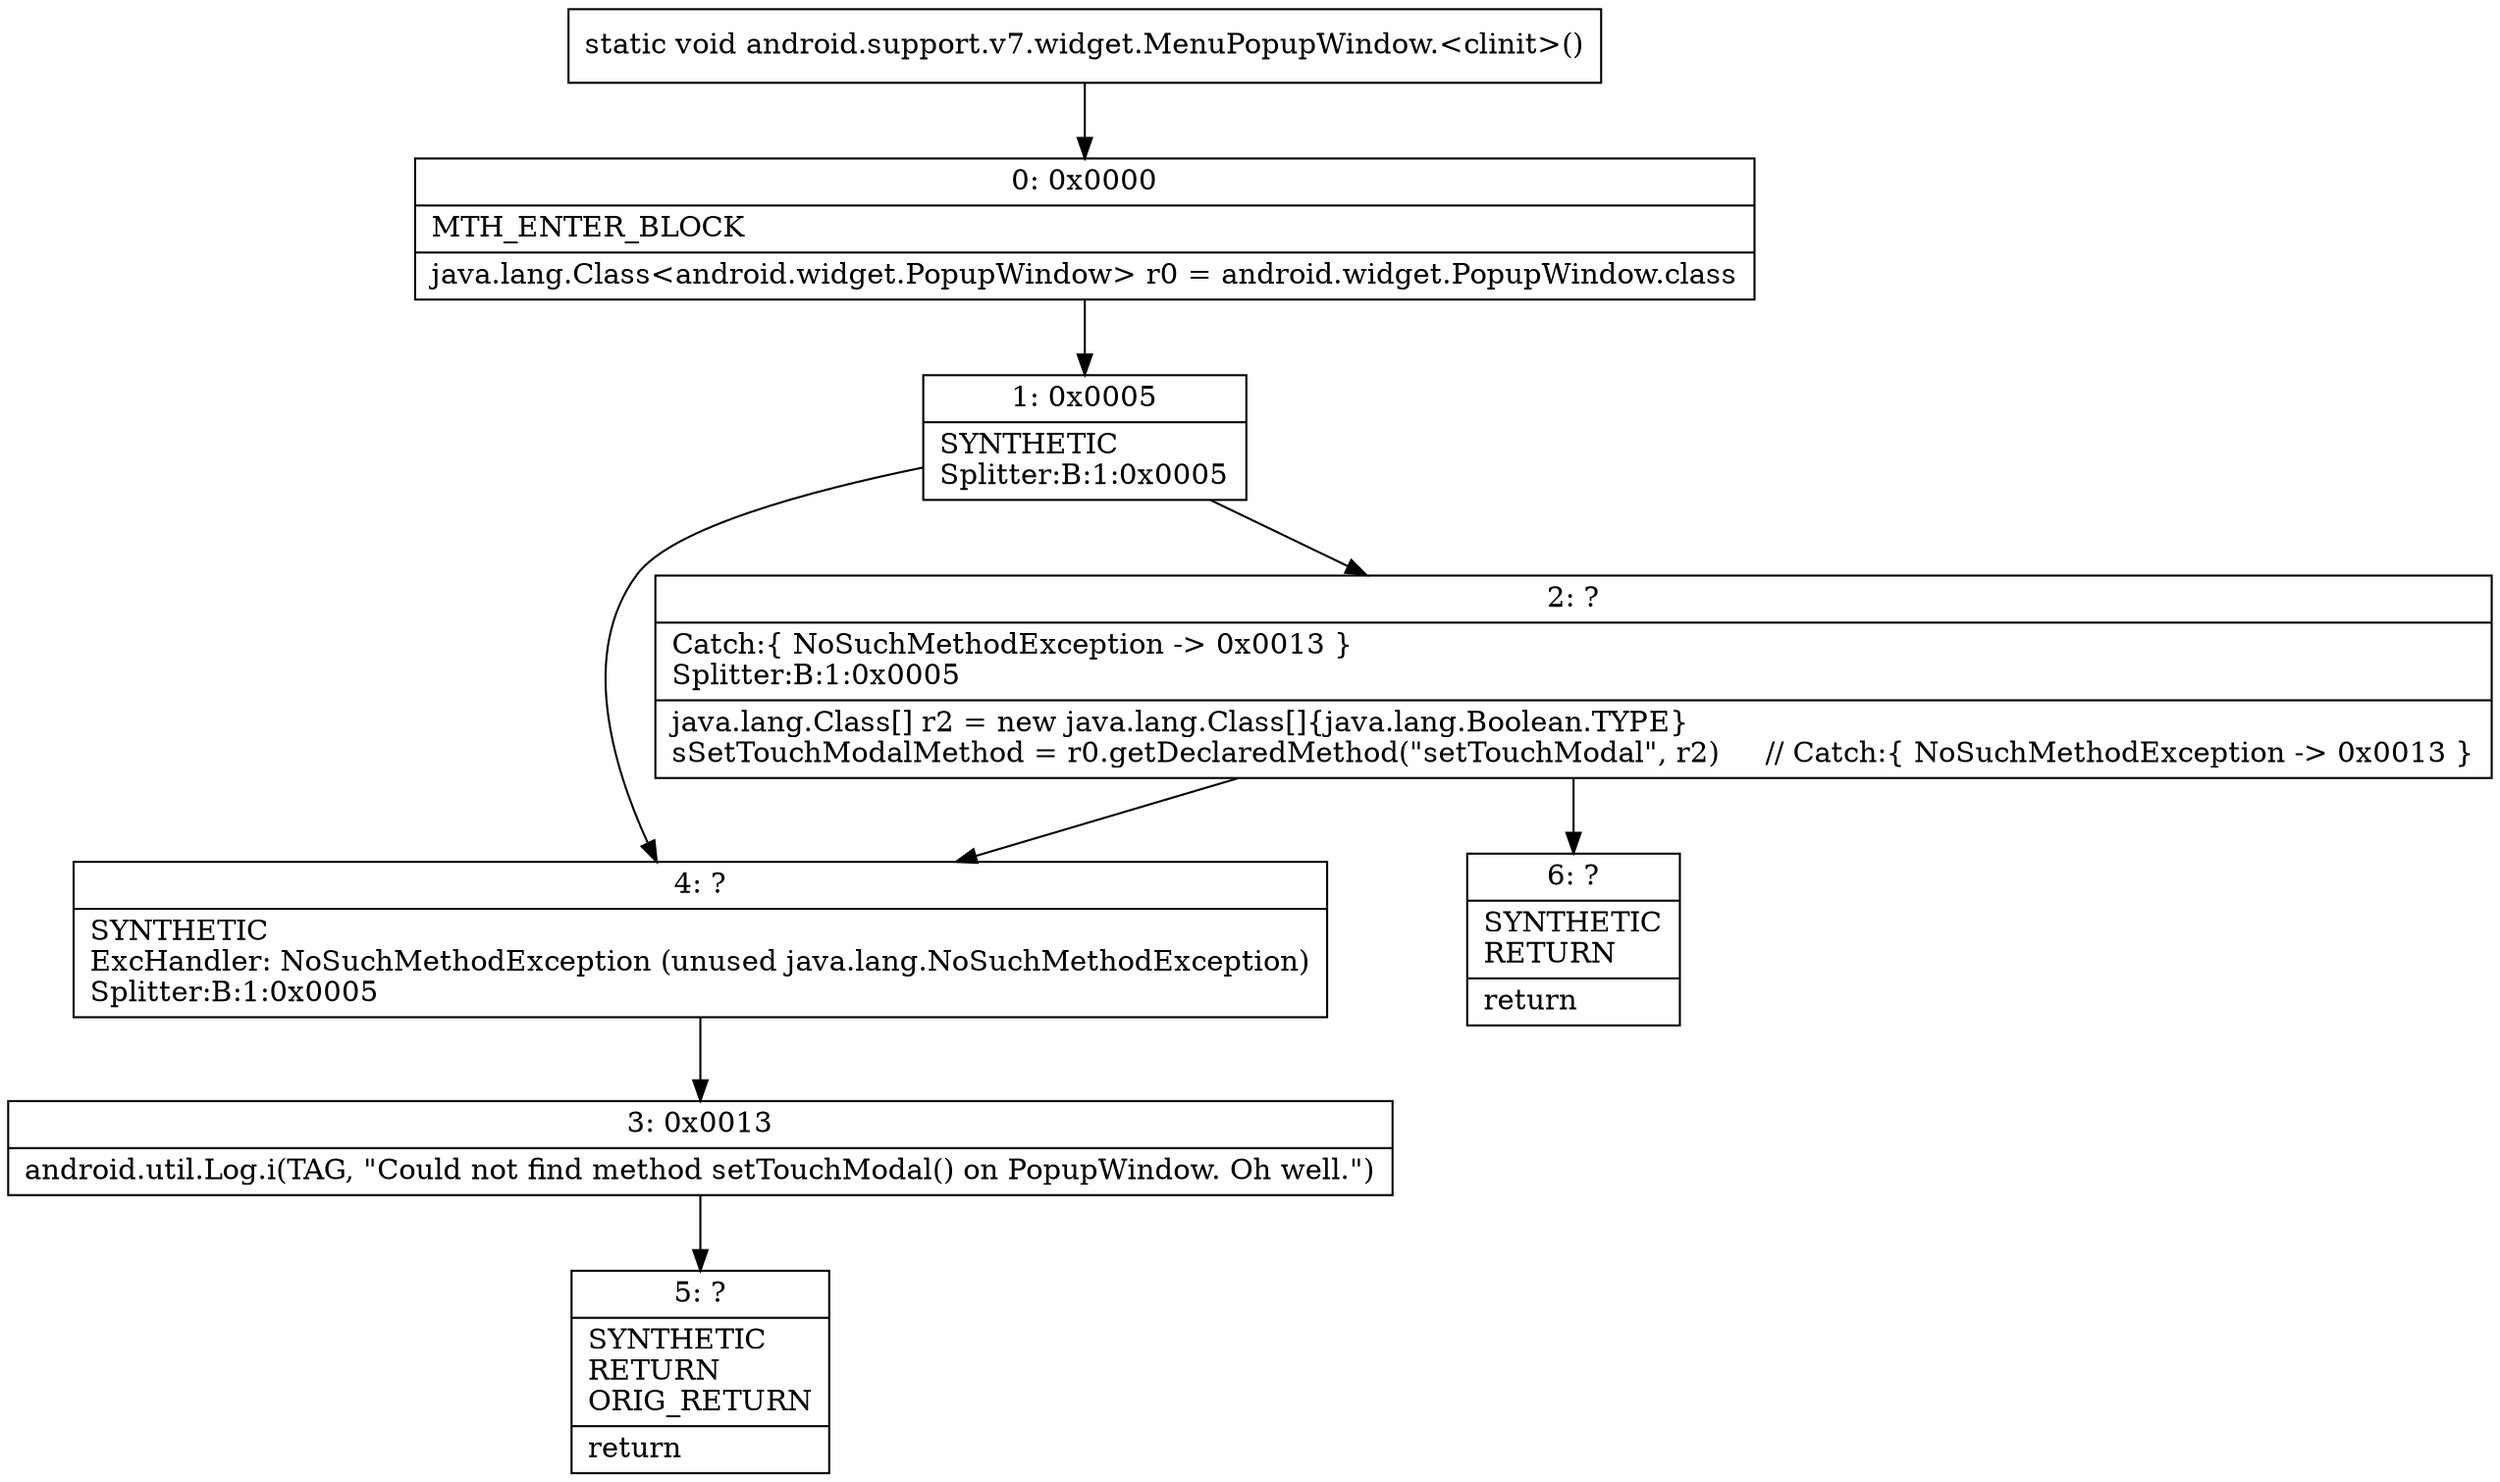 digraph "CFG forandroid.support.v7.widget.MenuPopupWindow.\<clinit\>()V" {
Node_0 [shape=record,label="{0\:\ 0x0000|MTH_ENTER_BLOCK\l|java.lang.Class\<android.widget.PopupWindow\> r0 = android.widget.PopupWindow.class\l}"];
Node_1 [shape=record,label="{1\:\ 0x0005|SYNTHETIC\lSplitter:B:1:0x0005\l}"];
Node_2 [shape=record,label="{2\:\ ?|Catch:\{ NoSuchMethodException \-\> 0x0013 \}\lSplitter:B:1:0x0005\l|java.lang.Class[] r2 = new java.lang.Class[]\{java.lang.Boolean.TYPE\}\lsSetTouchModalMethod = r0.getDeclaredMethod(\"setTouchModal\", r2)     \/\/ Catch:\{ NoSuchMethodException \-\> 0x0013 \}\l}"];
Node_3 [shape=record,label="{3\:\ 0x0013|android.util.Log.i(TAG, \"Could not find method setTouchModal() on PopupWindow. Oh well.\")\l}"];
Node_4 [shape=record,label="{4\:\ ?|SYNTHETIC\lExcHandler: NoSuchMethodException (unused java.lang.NoSuchMethodException)\lSplitter:B:1:0x0005\l}"];
Node_5 [shape=record,label="{5\:\ ?|SYNTHETIC\lRETURN\lORIG_RETURN\l|return\l}"];
Node_6 [shape=record,label="{6\:\ ?|SYNTHETIC\lRETURN\l|return\l}"];
MethodNode[shape=record,label="{static void android.support.v7.widget.MenuPopupWindow.\<clinit\>() }"];
MethodNode -> Node_0;
Node_0 -> Node_1;
Node_1 -> Node_2;
Node_1 -> Node_4;
Node_2 -> Node_4;
Node_2 -> Node_6;
Node_3 -> Node_5;
Node_4 -> Node_3;
}

